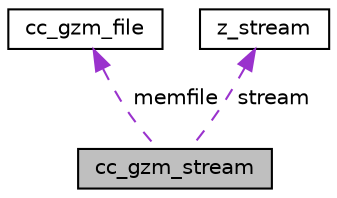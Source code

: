 digraph "cc_gzm_stream"
{
 // LATEX_PDF_SIZE
  edge [fontname="Helvetica",fontsize="10",labelfontname="Helvetica",labelfontsize="10"];
  node [fontname="Helvetica",fontsize="10",shape=record];
  Node1 [label="cc_gzm_stream",height=0.2,width=0.4,color="black", fillcolor="grey75", style="filled", fontcolor="black",tooltip=" "];
  Node2 -> Node1 [dir="back",color="darkorchid3",fontsize="10",style="dashed",label=" memfile" ,fontname="Helvetica"];
  Node2 [label="cc_gzm_file",height=0.2,width=0.4,color="black", fillcolor="white", style="filled",URL="$structcc__gzm__file.html",tooltip=" "];
  Node3 -> Node1 [dir="back",color="darkorchid3",fontsize="10",style="dashed",label=" stream" ,fontname="Helvetica"];
  Node3 [label="z_stream",height=0.2,width=0.4,color="black", fillcolor="white", style="filled",URL="$structz__stream.html",tooltip=" "];
}
